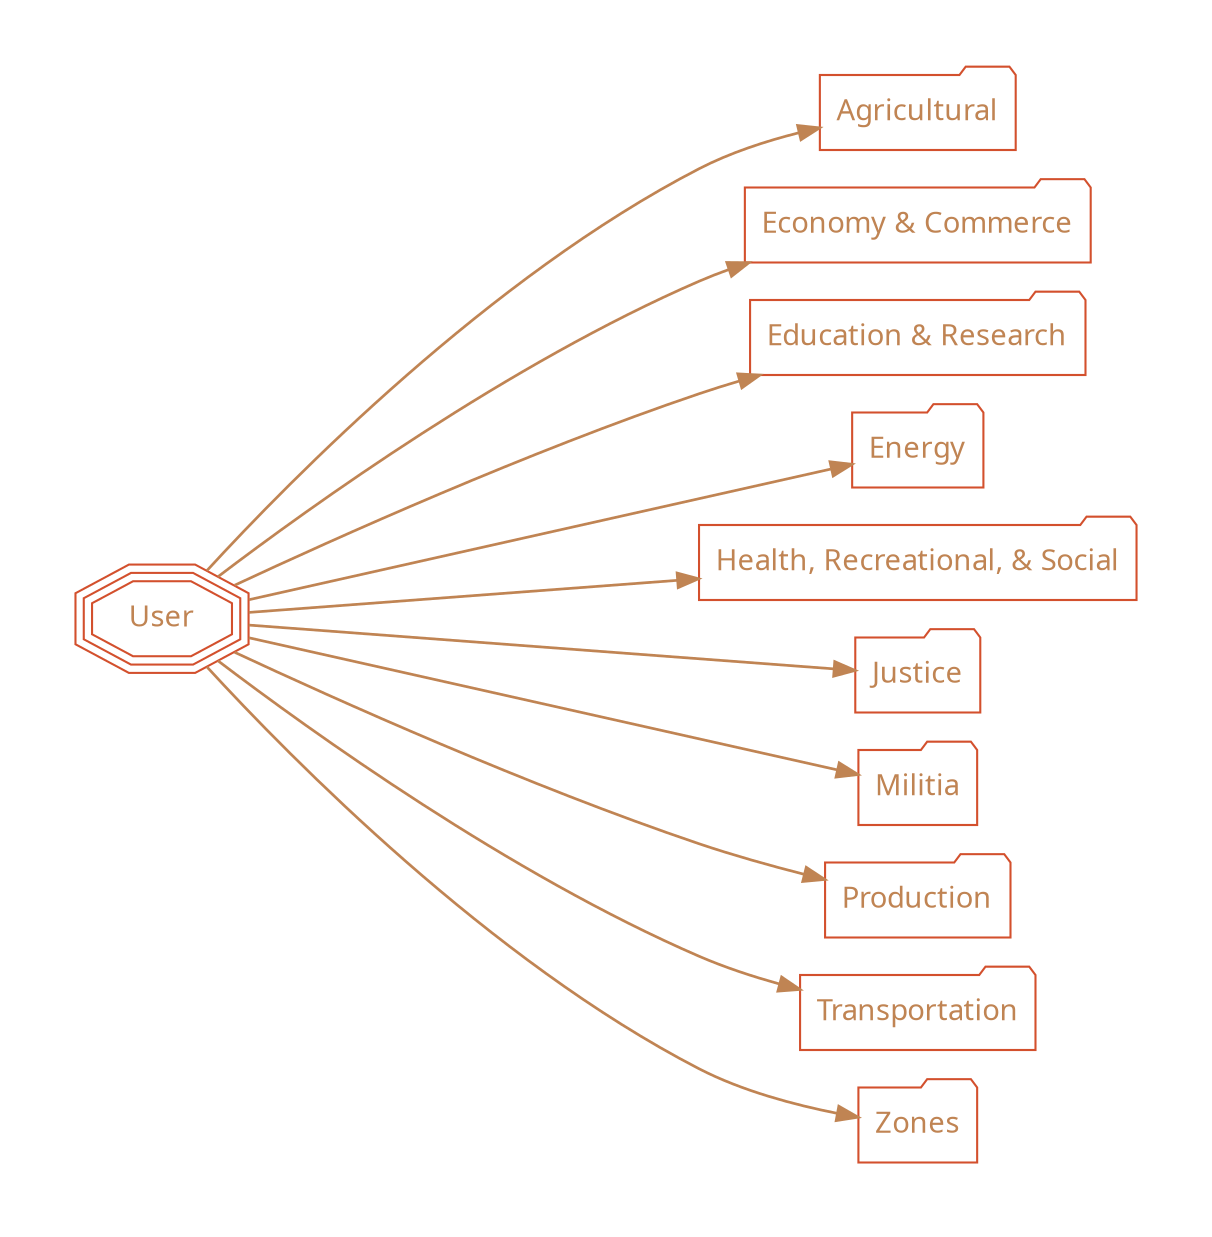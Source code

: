 /*
  This is part of the Avaneya Project Crew Handbook.
  Copyright (C) 2010, 2011, 2012
    Kshatra Corp.
  See the file License for copying conditions.
  
  To manually compile:
      $ sudo aptitude install graphviz
      $ twopi -Tpdf Units_User_Basic_All.twopi.gv -o Units_User_Basic_All.pdf
*/

// High level categories for all of the user's basic units graph...
digraph Units_User_Basic_All
{
    // Graph attributes...
	bgcolor="transparent";
	margin="0";
	rankdir="LR";
	ratio="auto";
    ranksep="3";
    pad="0.5,0.5";
    compound="true";
    overlap="vpsc";
    root="User";

	// Node attributes...
	node[color="#d3502dff"];
	node[fillcolor="gray10"];
    node[fontcolor="#c08453ff"];
    node[fontname="Ubuntu"];
    node[shape="folder"]
	
	// Edge attributes...
	edge[color="#c08453ff"];
	edge[penwidth="1.3"];

    // User root node...
    "User"[shape=tripleoctagon];
    
    // Link all categories to user...
    "User" -> "Agricultural";
    "User" -> "Economy & Commerce";
    "User" -> "Education & Research";
    "User" -> "Energy";
    "User" -> "Health, Recreational, & Social";
    "User" -> "Justice";
    "User" -> "Militia";
    "User" -> "Production";
    "User" -> "Transportation";
    "User" -> "Zones";
}

